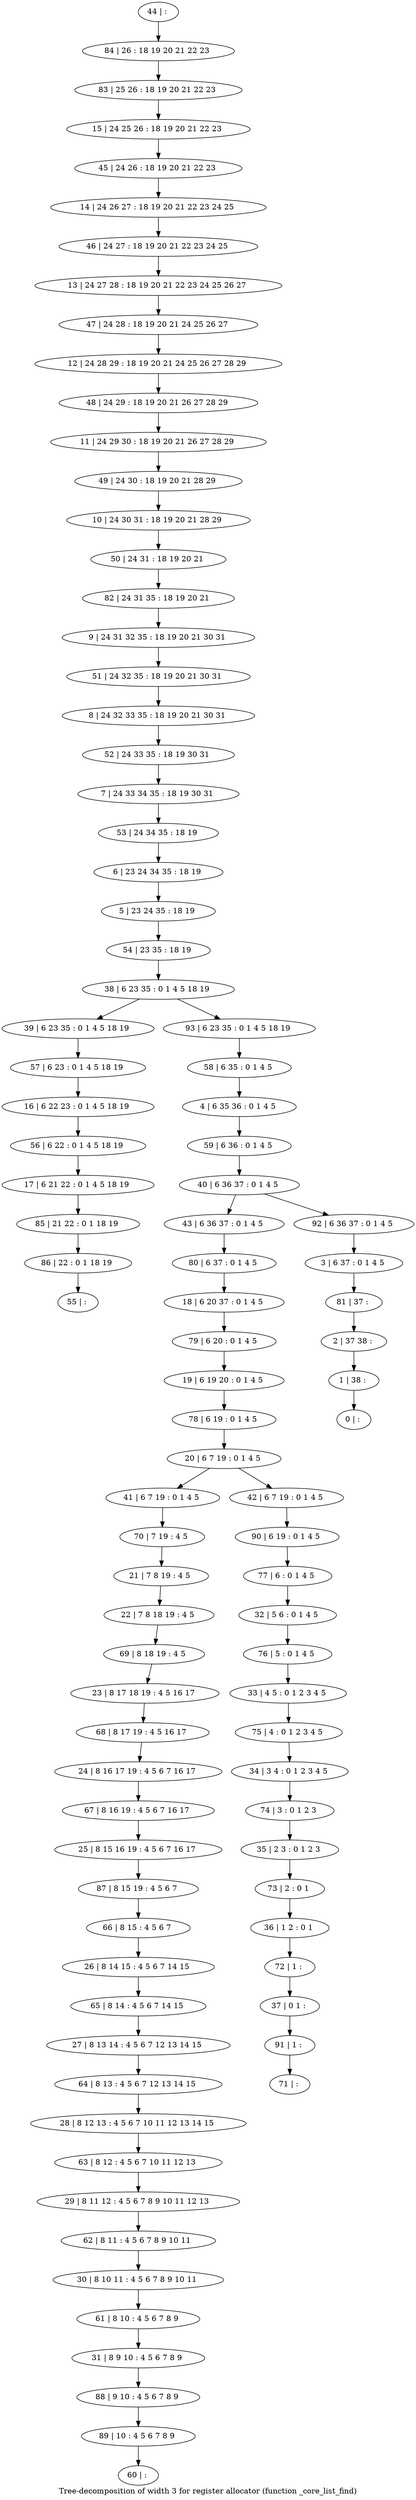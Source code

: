 digraph G {
graph [label="Tree-decomposition of width 3 for register allocator (function _core_list_find)"]
0[label="0 | : "];
1[label="1 | 38 : "];
2[label="2 | 37 38 : "];
3[label="3 | 6 37 : 0 1 4 5 "];
4[label="4 | 6 35 36 : 0 1 4 5 "];
5[label="5 | 23 24 35 : 18 19 "];
6[label="6 | 23 24 34 35 : 18 19 "];
7[label="7 | 24 33 34 35 : 18 19 30 31 "];
8[label="8 | 24 32 33 35 : 18 19 20 21 30 31 "];
9[label="9 | 24 31 32 35 : 18 19 20 21 30 31 "];
10[label="10 | 24 30 31 : 18 19 20 21 28 29 "];
11[label="11 | 24 29 30 : 18 19 20 21 26 27 28 29 "];
12[label="12 | 24 28 29 : 18 19 20 21 24 25 26 27 28 29 "];
13[label="13 | 24 27 28 : 18 19 20 21 22 23 24 25 26 27 "];
14[label="14 | 24 26 27 : 18 19 20 21 22 23 24 25 "];
15[label="15 | 24 25 26 : 18 19 20 21 22 23 "];
16[label="16 | 6 22 23 : 0 1 4 5 18 19 "];
17[label="17 | 6 21 22 : 0 1 4 5 18 19 "];
18[label="18 | 6 20 37 : 0 1 4 5 "];
19[label="19 | 6 19 20 : 0 1 4 5 "];
20[label="20 | 6 7 19 : 0 1 4 5 "];
21[label="21 | 7 8 19 : 4 5 "];
22[label="22 | 7 8 18 19 : 4 5 "];
23[label="23 | 8 17 18 19 : 4 5 16 17 "];
24[label="24 | 8 16 17 19 : 4 5 6 7 16 17 "];
25[label="25 | 8 15 16 19 : 4 5 6 7 16 17 "];
26[label="26 | 8 14 15 : 4 5 6 7 14 15 "];
27[label="27 | 8 13 14 : 4 5 6 7 12 13 14 15 "];
28[label="28 | 8 12 13 : 4 5 6 7 10 11 12 13 14 15 "];
29[label="29 | 8 11 12 : 4 5 6 7 8 9 10 11 12 13 "];
30[label="30 | 8 10 11 : 4 5 6 7 8 9 10 11 "];
31[label="31 | 8 9 10 : 4 5 6 7 8 9 "];
32[label="32 | 5 6 : 0 1 4 5 "];
33[label="33 | 4 5 : 0 1 2 3 4 5 "];
34[label="34 | 3 4 : 0 1 2 3 4 5 "];
35[label="35 | 2 3 : 0 1 2 3 "];
36[label="36 | 1 2 : 0 1 "];
37[label="37 | 0 1 : "];
38[label="38 | 6 23 35 : 0 1 4 5 18 19 "];
39[label="39 | 6 23 35 : 0 1 4 5 18 19 "];
40[label="40 | 6 36 37 : 0 1 4 5 "];
41[label="41 | 6 7 19 : 0 1 4 5 "];
42[label="42 | 6 7 19 : 0 1 4 5 "];
43[label="43 | 6 36 37 : 0 1 4 5 "];
44[label="44 | : "];
45[label="45 | 24 26 : 18 19 20 21 22 23 "];
46[label="46 | 24 27 : 18 19 20 21 22 23 24 25 "];
47[label="47 | 24 28 : 18 19 20 21 24 25 26 27 "];
48[label="48 | 24 29 : 18 19 20 21 26 27 28 29 "];
49[label="49 | 24 30 : 18 19 20 21 28 29 "];
50[label="50 | 24 31 : 18 19 20 21 "];
51[label="51 | 24 32 35 : 18 19 20 21 30 31 "];
52[label="52 | 24 33 35 : 18 19 30 31 "];
53[label="53 | 24 34 35 : 18 19 "];
54[label="54 | 23 35 : 18 19 "];
55[label="55 | : "];
56[label="56 | 6 22 : 0 1 4 5 18 19 "];
57[label="57 | 6 23 : 0 1 4 5 18 19 "];
58[label="58 | 6 35 : 0 1 4 5 "];
59[label="59 | 6 36 : 0 1 4 5 "];
60[label="60 | : "];
61[label="61 | 8 10 : 4 5 6 7 8 9 "];
62[label="62 | 8 11 : 4 5 6 7 8 9 10 11 "];
63[label="63 | 8 12 : 4 5 6 7 10 11 12 13 "];
64[label="64 | 8 13 : 4 5 6 7 12 13 14 15 "];
65[label="65 | 8 14 : 4 5 6 7 14 15 "];
66[label="66 | 8 15 : 4 5 6 7 "];
67[label="67 | 8 16 19 : 4 5 6 7 16 17 "];
68[label="68 | 8 17 19 : 4 5 16 17 "];
69[label="69 | 8 18 19 : 4 5 "];
70[label="70 | 7 19 : 4 5 "];
71[label="71 | : "];
72[label="72 | 1 : "];
73[label="73 | 2 : 0 1 "];
74[label="74 | 3 : 0 1 2 3 "];
75[label="75 | 4 : 0 1 2 3 4 5 "];
76[label="76 | 5 : 0 1 4 5 "];
77[label="77 | 6 : 0 1 4 5 "];
78[label="78 | 6 19 : 0 1 4 5 "];
79[label="79 | 6 20 : 0 1 4 5 "];
80[label="80 | 6 37 : 0 1 4 5 "];
81[label="81 | 37 : "];
82[label="82 | 24 31 35 : 18 19 20 21 "];
83[label="83 | 25 26 : 18 19 20 21 22 23 "];
84[label="84 | 26 : 18 19 20 21 22 23 "];
85[label="85 | 21 22 : 0 1 18 19 "];
86[label="86 | 22 : 0 1 18 19 "];
87[label="87 | 8 15 19 : 4 5 6 7 "];
88[label="88 | 9 10 : 4 5 6 7 8 9 "];
89[label="89 | 10 : 4 5 6 7 8 9 "];
90[label="90 | 6 19 : 0 1 4 5 "];
91[label="91 | 1 : "];
92[label="92 | 6 36 37 : 0 1 4 5 "];
93[label="93 | 6 23 35 : 0 1 4 5 18 19 "];
21->22 ;
20->41 ;
20->42 ;
56->17 ;
16->56 ;
57->16 ;
39->57 ;
61->31 ;
30->61 ;
62->30 ;
29->62 ;
63->29 ;
28->63 ;
64->28 ;
27->64 ;
65->27 ;
26->65 ;
66->26 ;
67->25 ;
24->67 ;
68->24 ;
23->68 ;
69->23 ;
22->69 ;
70->21 ;
41->70 ;
72->37 ;
36->72 ;
73->36 ;
35->73 ;
74->35 ;
34->74 ;
75->34 ;
33->75 ;
76->33 ;
32->76 ;
77->32 ;
78->20 ;
19->78 ;
79->19 ;
18->79 ;
80->18 ;
43->80 ;
17->85 ;
86->55 ;
85->86 ;
87->66 ;
25->87 ;
31->88 ;
89->60 ;
88->89 ;
90->77 ;
42->90 ;
91->71 ;
37->91 ;
44->84 ;
84->83 ;
83->15 ;
15->45 ;
45->14 ;
14->46 ;
46->13 ;
13->47 ;
47->12 ;
12->48 ;
48->11 ;
11->49 ;
49->10 ;
10->50 ;
50->82 ;
82->9 ;
9->51 ;
51->8 ;
8->52 ;
52->7 ;
7->53 ;
53->6 ;
6->5 ;
5->54 ;
54->38 ;
58->4 ;
4->59 ;
59->40 ;
3->81 ;
81->2 ;
2->1 ;
1->0 ;
92->3 ;
93->58 ;
40->43 ;
40->92 ;
38->39 ;
38->93 ;
}
